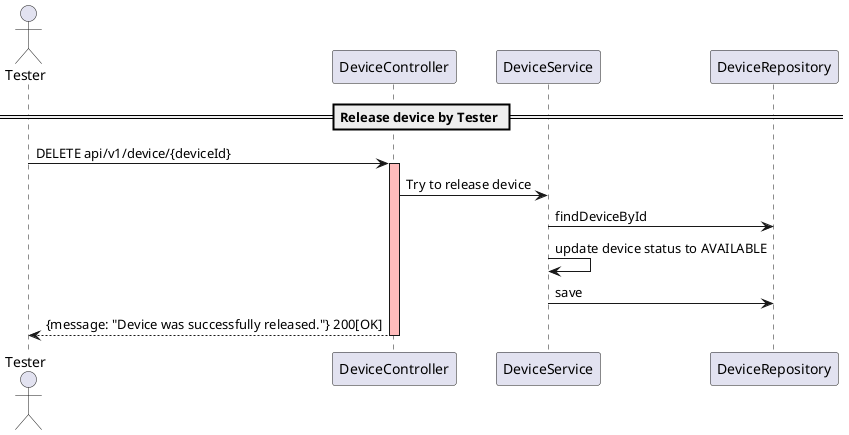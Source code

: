 @startuml
actor Tester

== Release device by Tester ==

Tester -> DeviceController: DELETE api/v1/device/{deviceId}
activate DeviceController #FFBBBB
DeviceController -> DeviceService: Try to release device
DeviceService -> DeviceRepository: findDeviceById
DeviceService -> DeviceService: update device status to AVAILABLE
DeviceService -> DeviceRepository: save

deactivate DeviceService
DeviceController --> Tester: {message: "Device was successfully released."} 200[OK]
deactivate DeviceController
@end
@enduml
